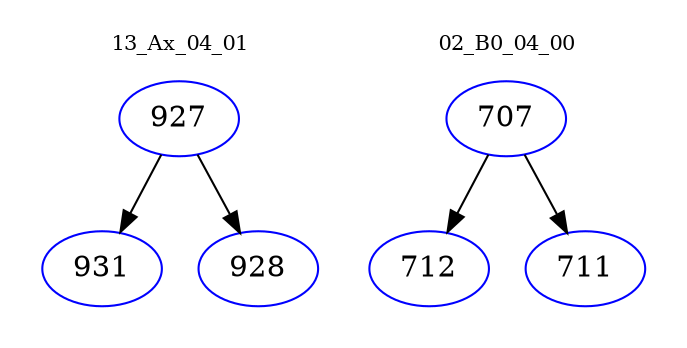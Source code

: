 digraph{
subgraph cluster_0 {
color = white
label = "13_Ax_04_01";
fontsize=10;
T0_927 [label="927", color="blue"]
T0_927 -> T0_931 [color="black"]
T0_931 [label="931", color="blue"]
T0_927 -> T0_928 [color="black"]
T0_928 [label="928", color="blue"]
}
subgraph cluster_1 {
color = white
label = "02_B0_04_00";
fontsize=10;
T1_707 [label="707", color="blue"]
T1_707 -> T1_712 [color="black"]
T1_712 [label="712", color="blue"]
T1_707 -> T1_711 [color="black"]
T1_711 [label="711", color="blue"]
}
}
